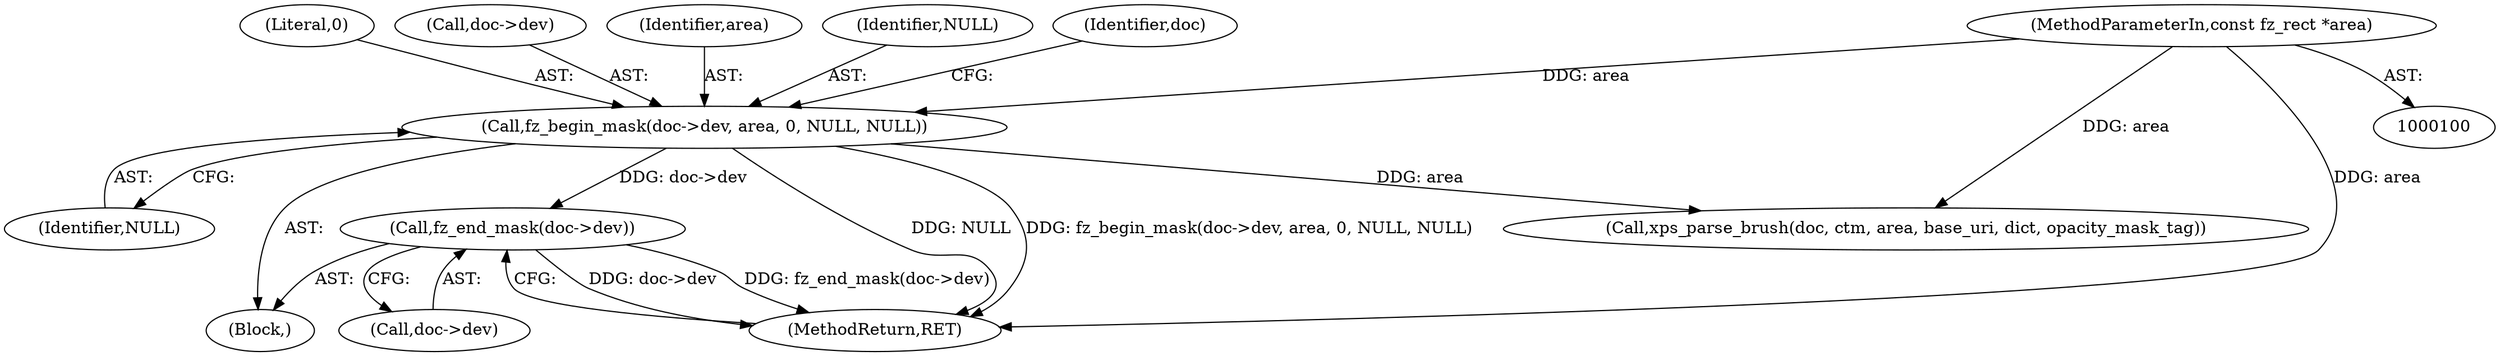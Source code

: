 digraph "0_ghostscript_60dabde18d7fe12b19da8b509bdfee9cc886aafc@pointer" {
"1000230" [label="(Call,fz_end_mask(doc->dev))"];
"1000215" [label="(Call,fz_begin_mask(doc->dev, area, 0, NULL, NULL))"];
"1000103" [label="(MethodParameterIn,const fz_rect *area)"];
"1000214" [label="(Block,)"];
"1000222" [label="(Identifier,NULL)"];
"1000223" [label="(Call,xps_parse_brush(doc, ctm, area, base_uri, dict, opacity_mask_tag))"];
"1000219" [label="(Identifier,area)"];
"1000221" [label="(Identifier,NULL)"];
"1000230" [label="(Call,fz_end_mask(doc->dev))"];
"1000234" [label="(MethodReturn,RET)"];
"1000103" [label="(MethodParameterIn,const fz_rect *area)"];
"1000224" [label="(Identifier,doc)"];
"1000231" [label="(Call,doc->dev)"];
"1000220" [label="(Literal,0)"];
"1000216" [label="(Call,doc->dev)"];
"1000215" [label="(Call,fz_begin_mask(doc->dev, area, 0, NULL, NULL))"];
"1000230" -> "1000214"  [label="AST: "];
"1000230" -> "1000231"  [label="CFG: "];
"1000231" -> "1000230"  [label="AST: "];
"1000234" -> "1000230"  [label="CFG: "];
"1000230" -> "1000234"  [label="DDG: doc->dev"];
"1000230" -> "1000234"  [label="DDG: fz_end_mask(doc->dev)"];
"1000215" -> "1000230"  [label="DDG: doc->dev"];
"1000215" -> "1000214"  [label="AST: "];
"1000215" -> "1000222"  [label="CFG: "];
"1000216" -> "1000215"  [label="AST: "];
"1000219" -> "1000215"  [label="AST: "];
"1000220" -> "1000215"  [label="AST: "];
"1000221" -> "1000215"  [label="AST: "];
"1000222" -> "1000215"  [label="AST: "];
"1000224" -> "1000215"  [label="CFG: "];
"1000215" -> "1000234"  [label="DDG: NULL"];
"1000215" -> "1000234"  [label="DDG: fz_begin_mask(doc->dev, area, 0, NULL, NULL)"];
"1000103" -> "1000215"  [label="DDG: area"];
"1000215" -> "1000223"  [label="DDG: area"];
"1000103" -> "1000100"  [label="AST: "];
"1000103" -> "1000234"  [label="DDG: area"];
"1000103" -> "1000223"  [label="DDG: area"];
}
